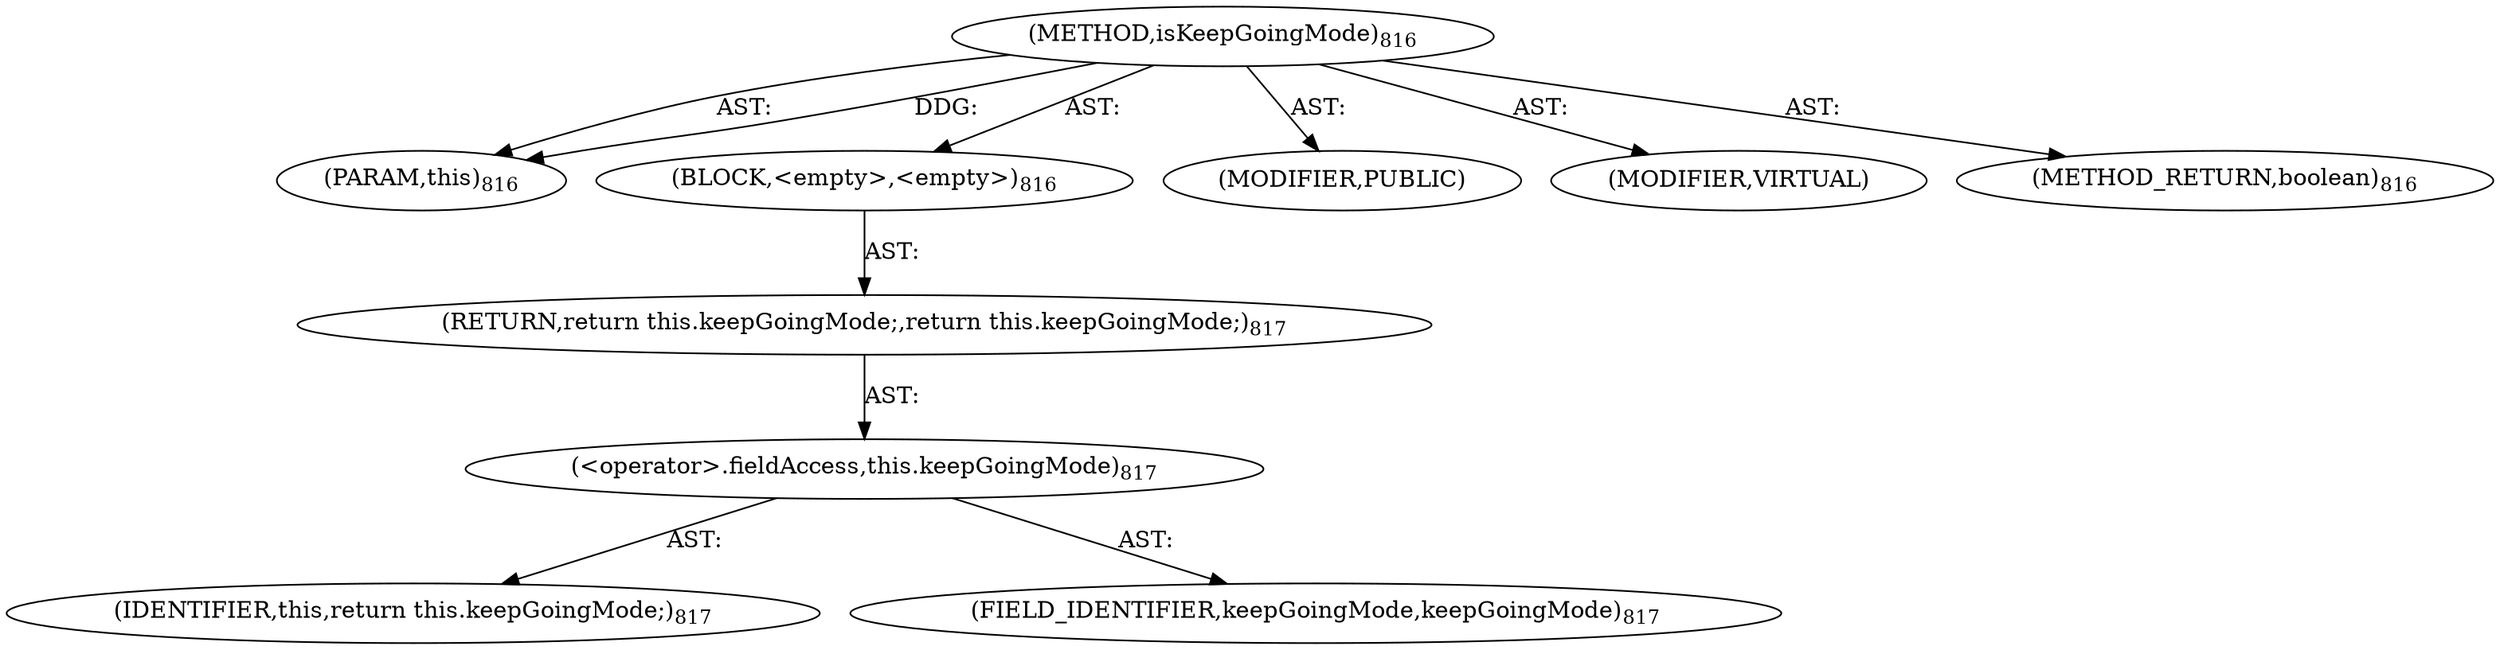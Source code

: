 digraph "isKeepGoingMode" {  
"111669149740" [label = <(METHOD,isKeepGoingMode)<SUB>816</SUB>> ]
"115964117025" [label = <(PARAM,this)<SUB>816</SUB>> ]
"25769803835" [label = <(BLOCK,&lt;empty&gt;,&lt;empty&gt;)<SUB>816</SUB>> ]
"146028888082" [label = <(RETURN,return this.keepGoingMode;,return this.keepGoingMode;)<SUB>817</SUB>> ]
"30064771289" [label = <(&lt;operator&gt;.fieldAccess,this.keepGoingMode)<SUB>817</SUB>> ]
"68719476779" [label = <(IDENTIFIER,this,return this.keepGoingMode;)<SUB>817</SUB>> ]
"55834574904" [label = <(FIELD_IDENTIFIER,keepGoingMode,keepGoingMode)<SUB>817</SUB>> ]
"133143986311" [label = <(MODIFIER,PUBLIC)> ]
"133143986312" [label = <(MODIFIER,VIRTUAL)> ]
"128849018924" [label = <(METHOD_RETURN,boolean)<SUB>816</SUB>> ]
  "111669149740" -> "115964117025"  [ label = "AST: "] 
  "111669149740" -> "25769803835"  [ label = "AST: "] 
  "111669149740" -> "133143986311"  [ label = "AST: "] 
  "111669149740" -> "133143986312"  [ label = "AST: "] 
  "111669149740" -> "128849018924"  [ label = "AST: "] 
  "25769803835" -> "146028888082"  [ label = "AST: "] 
  "146028888082" -> "30064771289"  [ label = "AST: "] 
  "30064771289" -> "68719476779"  [ label = "AST: "] 
  "30064771289" -> "55834574904"  [ label = "AST: "] 
  "111669149740" -> "115964117025"  [ label = "DDG: "] 
}
